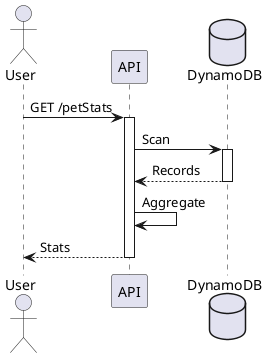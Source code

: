 @startuml

actor User
participant API
database DynamoDB

User -> API: GET /petStats

activate API

API -> DynamoDB: Scan
activate DynamoDB
API <-- DynamoDB: Records
deactivate DynamoDB

API -> API: Aggregate

User <-- API: Stats

deactivate API

@enduml